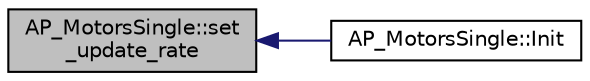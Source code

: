 digraph "AP_MotorsSingle::set_update_rate"
{
 // INTERACTIVE_SVG=YES
  edge [fontname="Helvetica",fontsize="10",labelfontname="Helvetica",labelfontsize="10"];
  node [fontname="Helvetica",fontsize="10",shape=record];
  rankdir="LR";
  Node1 [label="AP_MotorsSingle::set\l_update_rate",height=0.2,width=0.4,color="black", fillcolor="grey75", style="filled" fontcolor="black"];
  Node1 -> Node2 [dir="back",color="midnightblue",fontsize="10",style="solid",fontname="Helvetica"];
  Node2 [label="AP_MotorsSingle::Init",height=0.2,width=0.4,color="black", fillcolor="white", style="filled",URL="$classAP__MotorsSingle.html#af5dde6531e240a179f0812874f9fa681"];
}
